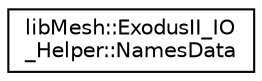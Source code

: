 digraph "类继承关系图"
{
 // INTERACTIVE_SVG=YES
  edge [fontname="Helvetica",fontsize="10",labelfontname="Helvetica",labelfontsize="10"];
  node [fontname="Helvetica",fontsize="10",shape=record];
  rankdir="LR";
  Node1 [label="libMesh::ExodusII_IO\l_Helper::NamesData",height=0.2,width=0.4,color="black", fillcolor="white", style="filled",URL="$classlibMesh_1_1ExodusII__IO__Helper_1_1NamesData.html",tooltip="This class is useful for managing anything that requires a char ** input/output in ExodusII file..."];
}
